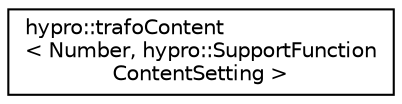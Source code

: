 digraph "Graphical Class Hierarchy"
{
  edge [fontname="Helvetica",fontsize="10",labelfontname="Helvetica",labelfontsize="10"];
  node [fontname="Helvetica",fontsize="10",shape=record];
  rankdir="LR";
  Node1 [label="hypro::trafoContent\l\< Number, hypro::SupportFunction\lContentSetting \>",height=0.2,width=0.4,color="black", fillcolor="white", style="filled",URL="$structhypro_1_1trafoContent.html"];
}
